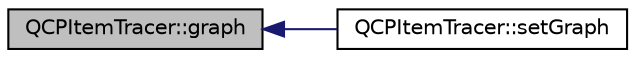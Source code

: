 digraph "QCPItemTracer::graph"
{
  edge [fontname="Helvetica",fontsize="10",labelfontname="Helvetica",labelfontsize="10"];
  node [fontname="Helvetica",fontsize="10",shape=record];
  rankdir="LR";
  Node43 [label="QCPItemTracer::graph",height=0.2,width=0.4,color="black", fillcolor="grey75", style="filled", fontcolor="black"];
  Node43 -> Node44 [dir="back",color="midnightblue",fontsize="10",style="solid",fontname="Helvetica"];
  Node44 [label="QCPItemTracer::setGraph",height=0.2,width=0.4,color="black", fillcolor="white", style="filled",URL="$class_q_c_p_item_tracer.html#af5886f4ded8dd68cb4f3388f390790c0"];
}
